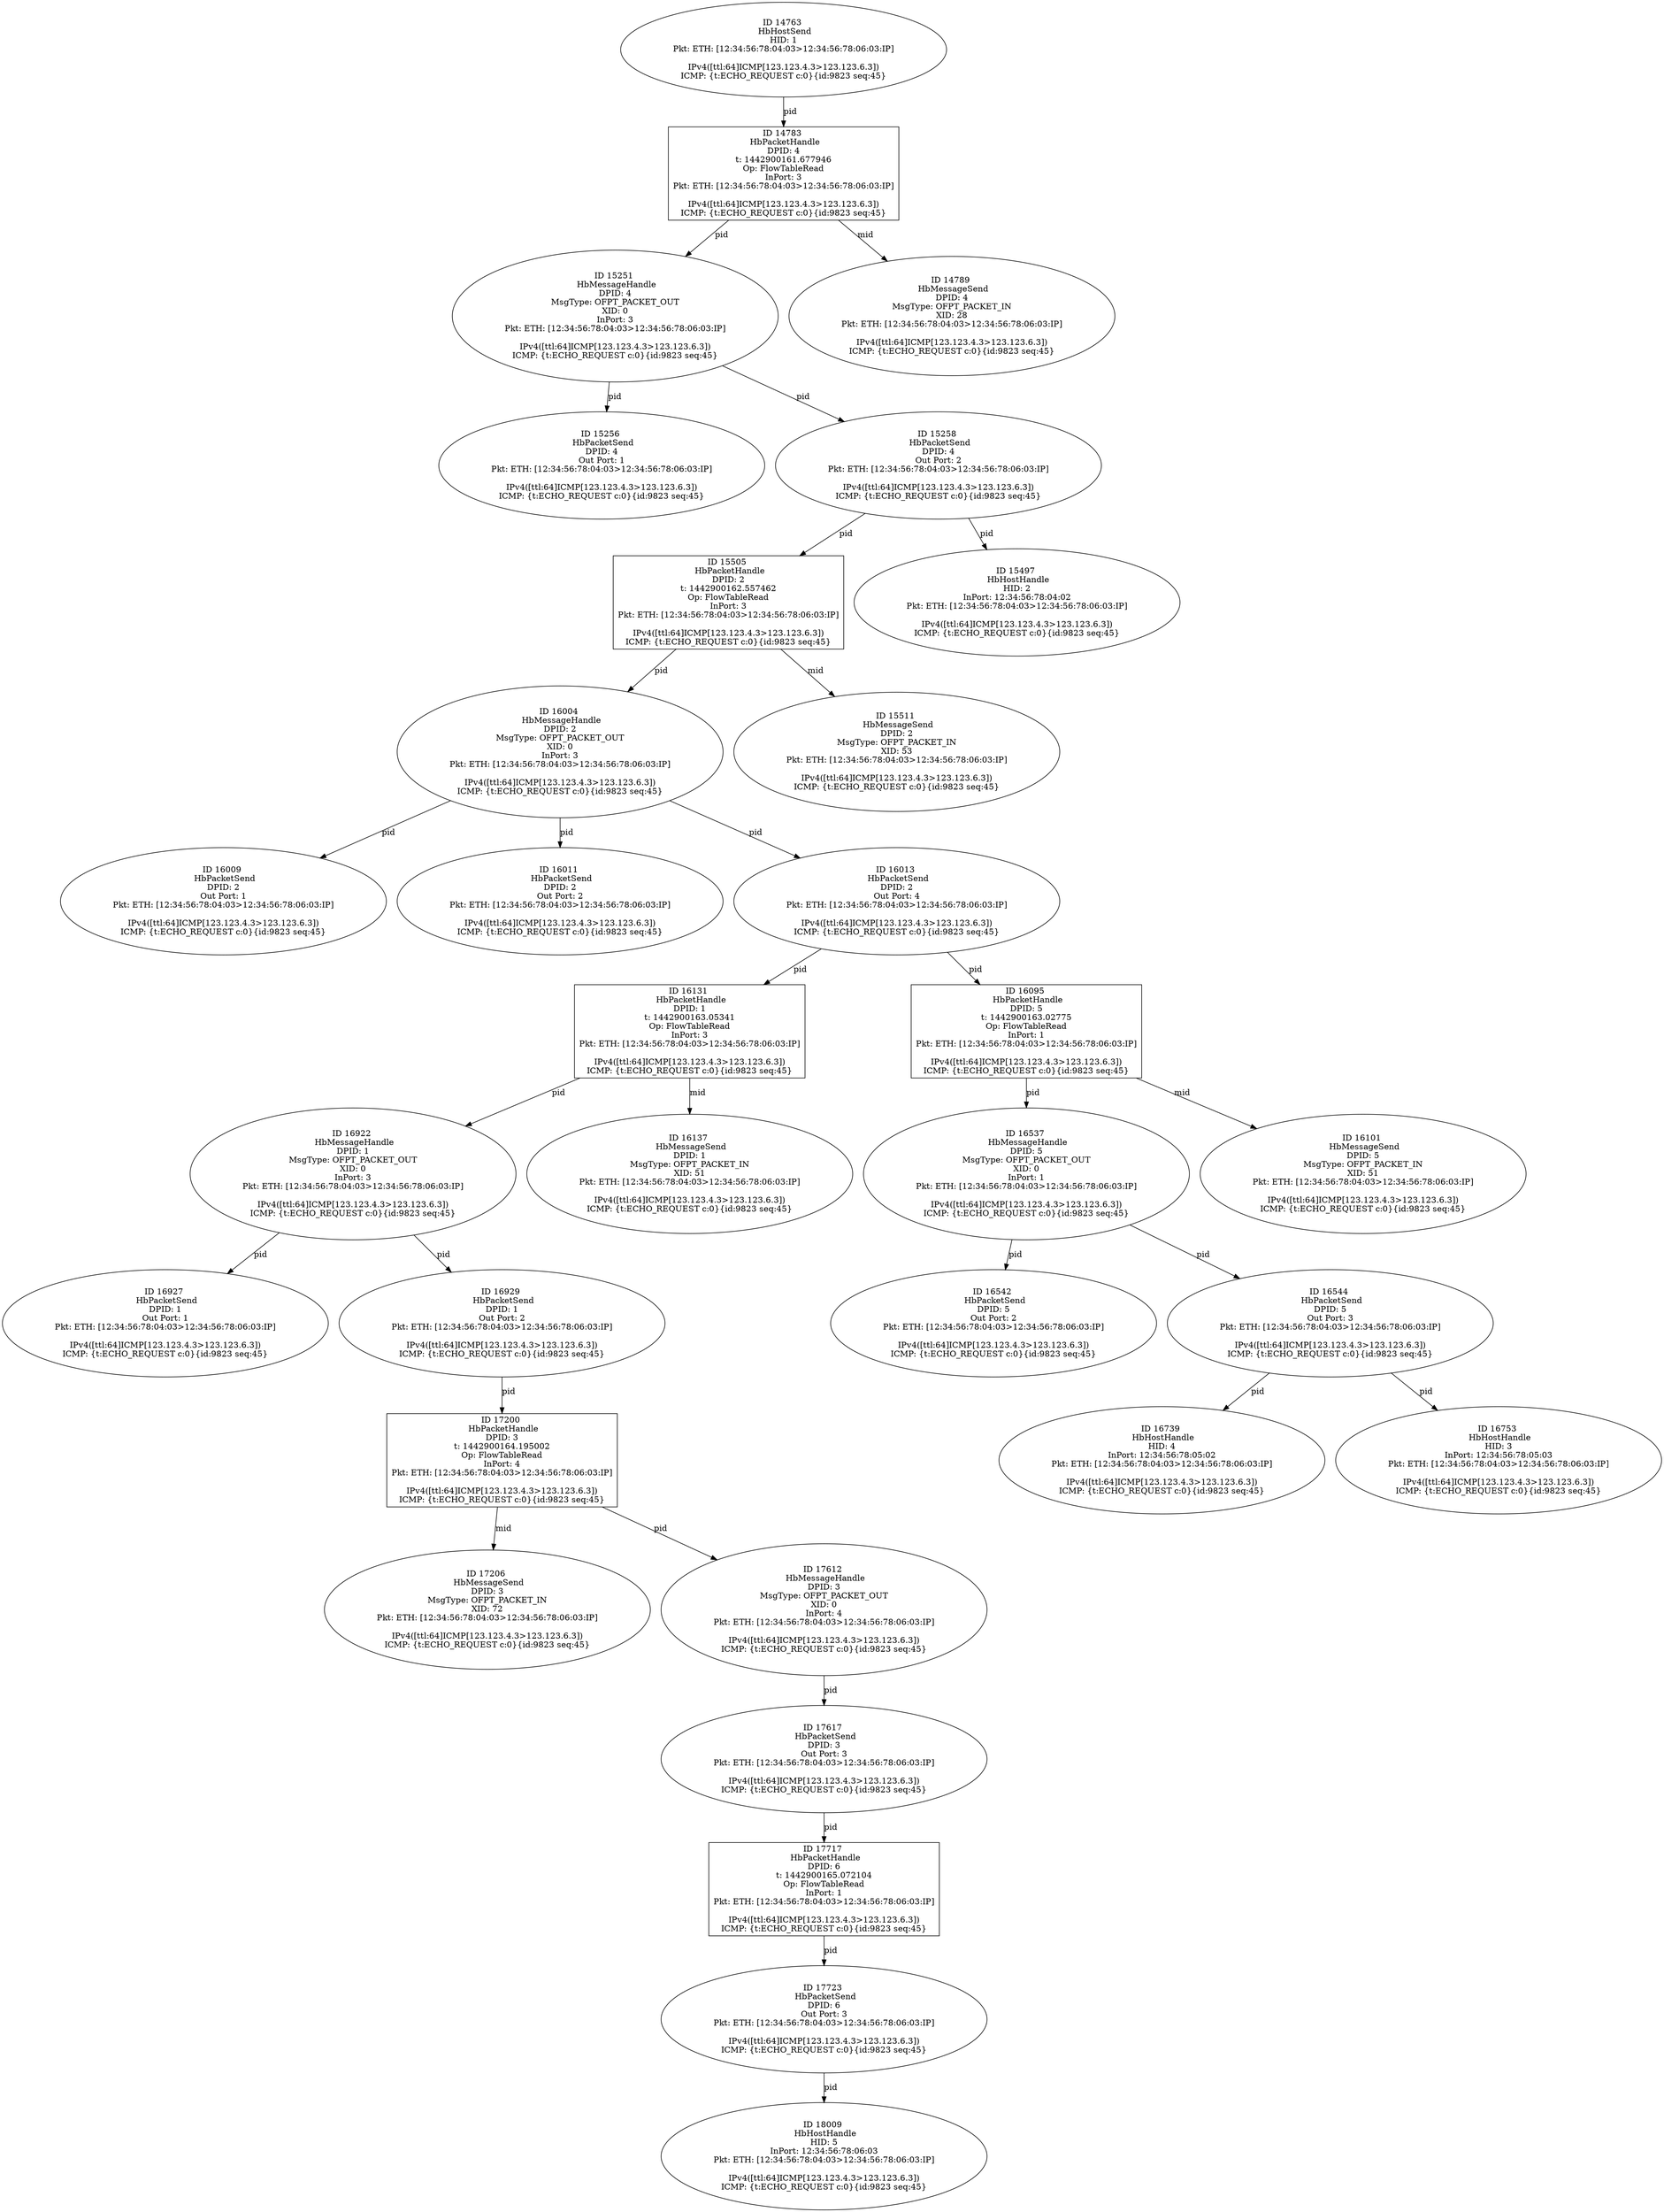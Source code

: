 strict digraph G {
16131 [shape=box, event=<hb_events.HbPacketHandle object at 0x10b360e50>, label="ID 16131 
 HbPacketHandle
DPID: 1
t: 1442900163.05341
Op: FlowTableRead
InPort: 3
Pkt: ETH: [12:34:56:78:04:03>12:34:56:78:06:03:IP]

IPv4([ttl:64]ICMP[123.123.4.3>123.123.6.3])
ICMP: {t:ECHO_REQUEST c:0}{id:9823 seq:45}"];
16004 [shape=oval, event=<hb_events.HbMessageHandle object at 0x10b3279d0>, label="ID 16004 
 HbMessageHandle
DPID: 2
MsgType: OFPT_PACKET_OUT
XID: 0
InPort: 3
Pkt: ETH: [12:34:56:78:04:03>12:34:56:78:06:03:IP]

IPv4([ttl:64]ICMP[123.123.4.3>123.123.6.3])
ICMP: {t:ECHO_REQUEST c:0}{id:9823 seq:45}"];
16009 [shape=oval, event=<hb_events.HbPacketSend object at 0x10b327810>, label="ID 16009 
 HbPacketSend
DPID: 2
Out Port: 1
Pkt: ETH: [12:34:56:78:04:03>12:34:56:78:06:03:IP]

IPv4([ttl:64]ICMP[123.123.4.3>123.123.6.3])
ICMP: {t:ECHO_REQUEST c:0}{id:9823 seq:45}"];
16011 [shape=oval, event=<hb_events.HbPacketSend object at 0x10b32ea10>, label="ID 16011 
 HbPacketSend
DPID: 2
Out Port: 2
Pkt: ETH: [12:34:56:78:04:03>12:34:56:78:06:03:IP]

IPv4([ttl:64]ICMP[123.123.4.3>123.123.6.3])
ICMP: {t:ECHO_REQUEST c:0}{id:9823 seq:45}"];
16013 [shape=oval, event=<hb_events.HbPacketSend object at 0x10b335750>, label="ID 16013 
 HbPacketSend
DPID: 2
Out Port: 4
Pkt: ETH: [12:34:56:78:04:03>12:34:56:78:06:03:IP]

IPv4([ttl:64]ICMP[123.123.4.3>123.123.6.3])
ICMP: {t:ECHO_REQUEST c:0}{id:9823 seq:45}"];
15505 [shape=box, event=<hb_events.HbPacketHandle object at 0x10b254610>, label="ID 15505 
 HbPacketHandle
DPID: 2
t: 1442900162.557462
Op: FlowTableRead
InPort: 3
Pkt: ETH: [12:34:56:78:04:03>12:34:56:78:06:03:IP]

IPv4([ttl:64]ICMP[123.123.4.3>123.123.6.3])
ICMP: {t:ECHO_REQUEST c:0}{id:9823 seq:45}"];
15251 [shape=oval, event=<hb_events.HbMessageHandle object at 0x10b1f0510>, label="ID 15251 
 HbMessageHandle
DPID: 4
MsgType: OFPT_PACKET_OUT
XID: 0
InPort: 3
Pkt: ETH: [12:34:56:78:04:03>12:34:56:78:06:03:IP]

IPv4([ttl:64]ICMP[123.123.4.3>123.123.6.3])
ICMP: {t:ECHO_REQUEST c:0}{id:9823 seq:45}"];
15511 [shape=oval, event=<hb_events.HbMessageSend object at 0x10b254d50>, label="ID 15511 
 HbMessageSend
DPID: 2
MsgType: OFPT_PACKET_IN
XID: 53
Pkt: ETH: [12:34:56:78:04:03>12:34:56:78:06:03:IP]

IPv4([ttl:64]ICMP[123.123.4.3>123.123.6.3])
ICMP: {t:ECHO_REQUEST c:0}{id:9823 seq:45}"];
15256 [shape=oval, event=<hb_events.HbPacketSend object at 0x10b1f0f50>, label="ID 15256 
 HbPacketSend
DPID: 4
Out Port: 1
Pkt: ETH: [12:34:56:78:04:03>12:34:56:78:06:03:IP]

IPv4([ttl:64]ICMP[123.123.4.3>123.123.6.3])
ICMP: {t:ECHO_REQUEST c:0}{id:9823 seq:45}"];
16537 [shape=oval, event=<hb_events.HbMessageHandle object at 0x10b46ba10>, label="ID 16537 
 HbMessageHandle
DPID: 5
MsgType: OFPT_PACKET_OUT
XID: 0
InPort: 1
Pkt: ETH: [12:34:56:78:04:03>12:34:56:78:06:03:IP]

IPv4([ttl:64]ICMP[123.123.4.3>123.123.6.3])
ICMP: {t:ECHO_REQUEST c:0}{id:9823 seq:45}"];
15258 [shape=oval, event=<hb_events.HbPacketSend object at 0x10b1ce1d0>, label="ID 15258 
 HbPacketSend
DPID: 4
Out Port: 2
Pkt: ETH: [12:34:56:78:04:03>12:34:56:78:06:03:IP]

IPv4([ttl:64]ICMP[123.123.4.3>123.123.6.3])
ICMP: {t:ECHO_REQUEST c:0}{id:9823 seq:45}"];
16922 [shape=oval, event=<hb_events.HbMessageHandle object at 0x10b58edd0>, label="ID 16922 
 HbMessageHandle
DPID: 1
MsgType: OFPT_PACKET_OUT
XID: 0
InPort: 3
Pkt: ETH: [12:34:56:78:04:03>12:34:56:78:06:03:IP]

IPv4([ttl:64]ICMP[123.123.4.3>123.123.6.3])
ICMP: {t:ECHO_REQUEST c:0}{id:9823 seq:45}"];
16542 [shape=oval, event=<hb_events.HbPacketSend object at 0x10b4633d0>, label="ID 16542 
 HbPacketSend
DPID: 5
Out Port: 2
Pkt: ETH: [12:34:56:78:04:03>12:34:56:78:06:03:IP]

IPv4([ttl:64]ICMP[123.123.4.3>123.123.6.3])
ICMP: {t:ECHO_REQUEST c:0}{id:9823 seq:45}"];
16927 [shape=oval, event=<hb_events.HbPacketSend object at 0x10b588f10>, label="ID 16927 
 HbPacketSend
DPID: 1
Out Port: 1
Pkt: ETH: [12:34:56:78:04:03>12:34:56:78:06:03:IP]

IPv4([ttl:64]ICMP[123.123.4.3>123.123.6.3])
ICMP: {t:ECHO_REQUEST c:0}{id:9823 seq:45}"];
16544 [shape=oval, event=<hb_events.HbPacketSend object at 0x10b4632d0>, label="ID 16544 
 HbPacketSend
DPID: 5
Out Port: 3
Pkt: ETH: [12:34:56:78:04:03>12:34:56:78:06:03:IP]

IPv4([ttl:64]ICMP[123.123.4.3>123.123.6.3])
ICMP: {t:ECHO_REQUEST c:0}{id:9823 seq:45}"];
16929 [shape=oval, event=<hb_events.HbPacketSend object at 0x10b5942d0>, label="ID 16929 
 HbPacketSend
DPID: 1
Out Port: 2
Pkt: ETH: [12:34:56:78:04:03>12:34:56:78:06:03:IP]

IPv4([ttl:64]ICMP[123.123.4.3>123.123.6.3])
ICMP: {t:ECHO_REQUEST c:0}{id:9823 seq:45}"];
14763 [shape=oval, event=<hb_events.HbHostSend object at 0x10b0fc290>, label="ID 14763 
 HbHostSend
HID: 1
Pkt: ETH: [12:34:56:78:04:03>12:34:56:78:06:03:IP]

IPv4([ttl:64]ICMP[123.123.4.3>123.123.6.3])
ICMP: {t:ECHO_REQUEST c:0}{id:9823 seq:45}"];
17200 [shape=box, event=<hb_events.HbPacketHandle object at 0x10b651d50>, label="ID 17200 
 HbPacketHandle
DPID: 3
t: 1442900164.195002
Op: FlowTableRead
InPort: 4
Pkt: ETH: [12:34:56:78:04:03>12:34:56:78:06:03:IP]

IPv4([ttl:64]ICMP[123.123.4.3>123.123.6.3])
ICMP: {t:ECHO_REQUEST c:0}{id:9823 seq:45}"];
17717 [shape=box, event=<hb_events.HbPacketHandle object at 0x10b8b1f50>, label="ID 17717 
 HbPacketHandle
DPID: 6
t: 1442900165.072104
Op: FlowTableRead
InPort: 1
Pkt: ETH: [12:34:56:78:04:03>12:34:56:78:06:03:IP]

IPv4([ttl:64]ICMP[123.123.4.3>123.123.6.3])
ICMP: {t:ECHO_REQUEST c:0}{id:9823 seq:45}"];
17206 [shape=oval, event=<hb_events.HbMessageSend object at 0x10b65e6d0>, label="ID 17206 
 HbMessageSend
DPID: 3
MsgType: OFPT_PACKET_IN
XID: 72
Pkt: ETH: [12:34:56:78:04:03>12:34:56:78:06:03:IP]

IPv4([ttl:64]ICMP[123.123.4.3>123.123.6.3])
ICMP: {t:ECHO_REQUEST c:0}{id:9823 seq:45}"];
16137 [shape=oval, event=<hb_events.HbMessageSend object at 0x10b384650>, label="ID 16137 
 HbMessageSend
DPID: 1
MsgType: OFPT_PACKET_IN
XID: 51
Pkt: ETH: [12:34:56:78:04:03>12:34:56:78:06:03:IP]

IPv4([ttl:64]ICMP[123.123.4.3>123.123.6.3])
ICMP: {t:ECHO_REQUEST c:0}{id:9823 seq:45}"];
17723 [shape=oval, event=<hb_events.HbPacketSend object at 0x10b897710>, label="ID 17723 
 HbPacketSend
DPID: 6
Out Port: 3
Pkt: ETH: [12:34:56:78:04:03>12:34:56:78:06:03:IP]

IPv4([ttl:64]ICMP[123.123.4.3>123.123.6.3])
ICMP: {t:ECHO_REQUEST c:0}{id:9823 seq:45}"];
14783 [shape=box, event=<hb_events.HbPacketHandle object at 0x10b0fc710>, label="ID 14783 
 HbPacketHandle
DPID: 4
t: 1442900161.677946
Op: FlowTableRead
InPort: 3
Pkt: ETH: [12:34:56:78:04:03>12:34:56:78:06:03:IP]

IPv4([ttl:64]ICMP[123.123.4.3>123.123.6.3])
ICMP: {t:ECHO_REQUEST c:0}{id:9823 seq:45}"];
14789 [shape=oval, event=<hb_events.HbMessageSend object at 0x10b0fced0>, label="ID 14789 
 HbMessageSend
DPID: 4
MsgType: OFPT_PACKET_IN
XID: 28
Pkt: ETH: [12:34:56:78:04:03>12:34:56:78:06:03:IP]

IPv4([ttl:64]ICMP[123.123.4.3>123.123.6.3])
ICMP: {t:ECHO_REQUEST c:0}{id:9823 seq:45}"];
17612 [shape=oval, event=<hb_events.HbMessageHandle object at 0x10b83b350>, label="ID 17612 
 HbMessageHandle
DPID: 3
MsgType: OFPT_PACKET_OUT
XID: 0
InPort: 4
Pkt: ETH: [12:34:56:78:04:03>12:34:56:78:06:03:IP]

IPv4([ttl:64]ICMP[123.123.4.3>123.123.6.3])
ICMP: {t:ECHO_REQUEST c:0}{id:9823 seq:45}"];
17617 [shape=oval, event=<hb_events.HbPacketSend object at 0x10b83b610>, label="ID 17617 
 HbPacketSend
DPID: 3
Out Port: 3
Pkt: ETH: [12:34:56:78:04:03>12:34:56:78:06:03:IP]

IPv4([ttl:64]ICMP[123.123.4.3>123.123.6.3])
ICMP: {t:ECHO_REQUEST c:0}{id:9823 seq:45}"];
18009 [shape=oval, event=<hb_events.HbHostHandle object at 0x10ba1b9d0>, label="ID 18009 
 HbHostHandle
HID: 5
InPort: 12:34:56:78:06:03
Pkt: ETH: [12:34:56:78:04:03>12:34:56:78:06:03:IP]

IPv4([ttl:64]ICMP[123.123.4.3>123.123.6.3])
ICMP: {t:ECHO_REQUEST c:0}{id:9823 seq:45}"];
16095 [shape=box, event=<hb_events.HbPacketHandle object at 0x10b3631d0>, label="ID 16095 
 HbPacketHandle
DPID: 5
t: 1442900163.02775
Op: FlowTableRead
InPort: 1
Pkt: ETH: [12:34:56:78:04:03>12:34:56:78:06:03:IP]

IPv4([ttl:64]ICMP[123.123.4.3>123.123.6.3])
ICMP: {t:ECHO_REQUEST c:0}{id:9823 seq:45}"];
16739 [shape=oval, event=<hb_events.HbHostHandle object at 0x10b4d8890>, label="ID 16739 
 HbHostHandle
HID: 4
InPort: 12:34:56:78:05:02
Pkt: ETH: [12:34:56:78:04:03>12:34:56:78:06:03:IP]

IPv4([ttl:64]ICMP[123.123.4.3>123.123.6.3])
ICMP: {t:ECHO_REQUEST c:0}{id:9823 seq:45}"];
16101 [shape=oval, event=<hb_events.HbMessageSend object at 0x10b36b450>, label="ID 16101 
 HbMessageSend
DPID: 5
MsgType: OFPT_PACKET_IN
XID: 51
Pkt: ETH: [12:34:56:78:04:03>12:34:56:78:06:03:IP]

IPv4([ttl:64]ICMP[123.123.4.3>123.123.6.3])
ICMP: {t:ECHO_REQUEST c:0}{id:9823 seq:45}"];
16753 [shape=oval, event=<hb_events.HbHostHandle object at 0x10b4fbf50>, label="ID 16753 
 HbHostHandle
HID: 3
InPort: 12:34:56:78:05:03
Pkt: ETH: [12:34:56:78:04:03>12:34:56:78:06:03:IP]

IPv4([ttl:64]ICMP[123.123.4.3>123.123.6.3])
ICMP: {t:ECHO_REQUEST c:0}{id:9823 seq:45}"];
15497 [shape=oval, event=<hb_events.HbHostHandle object at 0x10b24ff10>, label="ID 15497 
 HbHostHandle
HID: 2
InPort: 12:34:56:78:04:02
Pkt: ETH: [12:34:56:78:04:03>12:34:56:78:06:03:IP]

IPv4([ttl:64]ICMP[123.123.4.3>123.123.6.3])
ICMP: {t:ECHO_REQUEST c:0}{id:9823 seq:45}"];
16131 -> 16137  [rel=mid, label=mid];
16131 -> 16922  [rel=pid, label=pid];
16004 -> 16009  [rel=pid, label=pid];
16004 -> 16011  [rel=pid, label=pid];
16004 -> 16013  [rel=pid, label=pid];
16013 -> 16131  [rel=pid, label=pid];
16013 -> 16095  [rel=pid, label=pid];
15505 -> 16004  [rel=pid, label=pid];
15505 -> 15511  [rel=mid, label=mid];
15251 -> 15256  [rel=pid, label=pid];
15251 -> 15258  [rel=pid, label=pid];
16537 -> 16544  [rel=pid, label=pid];
16537 -> 16542  [rel=pid, label=pid];
15258 -> 15497  [rel=pid, label=pid];
15258 -> 15505  [rel=pid, label=pid];
16922 -> 16929  [rel=pid, label=pid];
16922 -> 16927  [rel=pid, label=pid];
16544 -> 16753  [rel=pid, label=pid];
16544 -> 16739  [rel=pid, label=pid];
16929 -> 17200  [rel=pid, label=pid];
14763 -> 14783  [rel=pid, label=pid];
17200 -> 17612  [rel=pid, label=pid];
17200 -> 17206  [rel=mid, label=mid];
17717 -> 17723  [rel=pid, label=pid];
17723 -> 18009  [rel=pid, label=pid];
14783 -> 15251  [rel=pid, label=pid];
14783 -> 14789  [rel=mid, label=mid];
17612 -> 17617  [rel=pid, label=pid];
17617 -> 17717  [rel=pid, label=pid];
16095 -> 16537  [rel=pid, label=pid];
16095 -> 16101  [rel=mid, label=mid];
}
